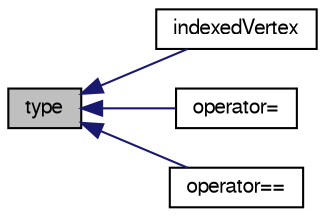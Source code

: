 digraph "type"
{
  bgcolor="transparent";
  edge [fontname="FreeSans",fontsize="10",labelfontname="FreeSans",labelfontsize="10"];
  node [fontname="FreeSans",fontsize="10",shape=record];
  rankdir="LR";
  Node45 [label="type",height=0.2,width=0.4,color="black", fillcolor="grey75", style="filled", fontcolor="black"];
  Node45 -> Node46 [dir="back",color="midnightblue",fontsize="10",style="solid",fontname="FreeSans"];
  Node46 [label="indexedVertex",height=0.2,width=0.4,color="black",URL="$a31474.html#a96525bdaca046dce8fd23e590e9879c2"];
  Node45 -> Node47 [dir="back",color="midnightblue",fontsize="10",style="solid",fontname="FreeSans"];
  Node47 [label="operator=",height=0.2,width=0.4,color="black",URL="$a31474.html#a09933863da488d2e99992cebdae17e26"];
  Node45 -> Node48 [dir="back",color="midnightblue",fontsize="10",style="solid",fontname="FreeSans"];
  Node48 [label="operator==",height=0.2,width=0.4,color="black",URL="$a31474.html#ab7de6f8211f72e94224c4b71ce0d92d0"];
}

